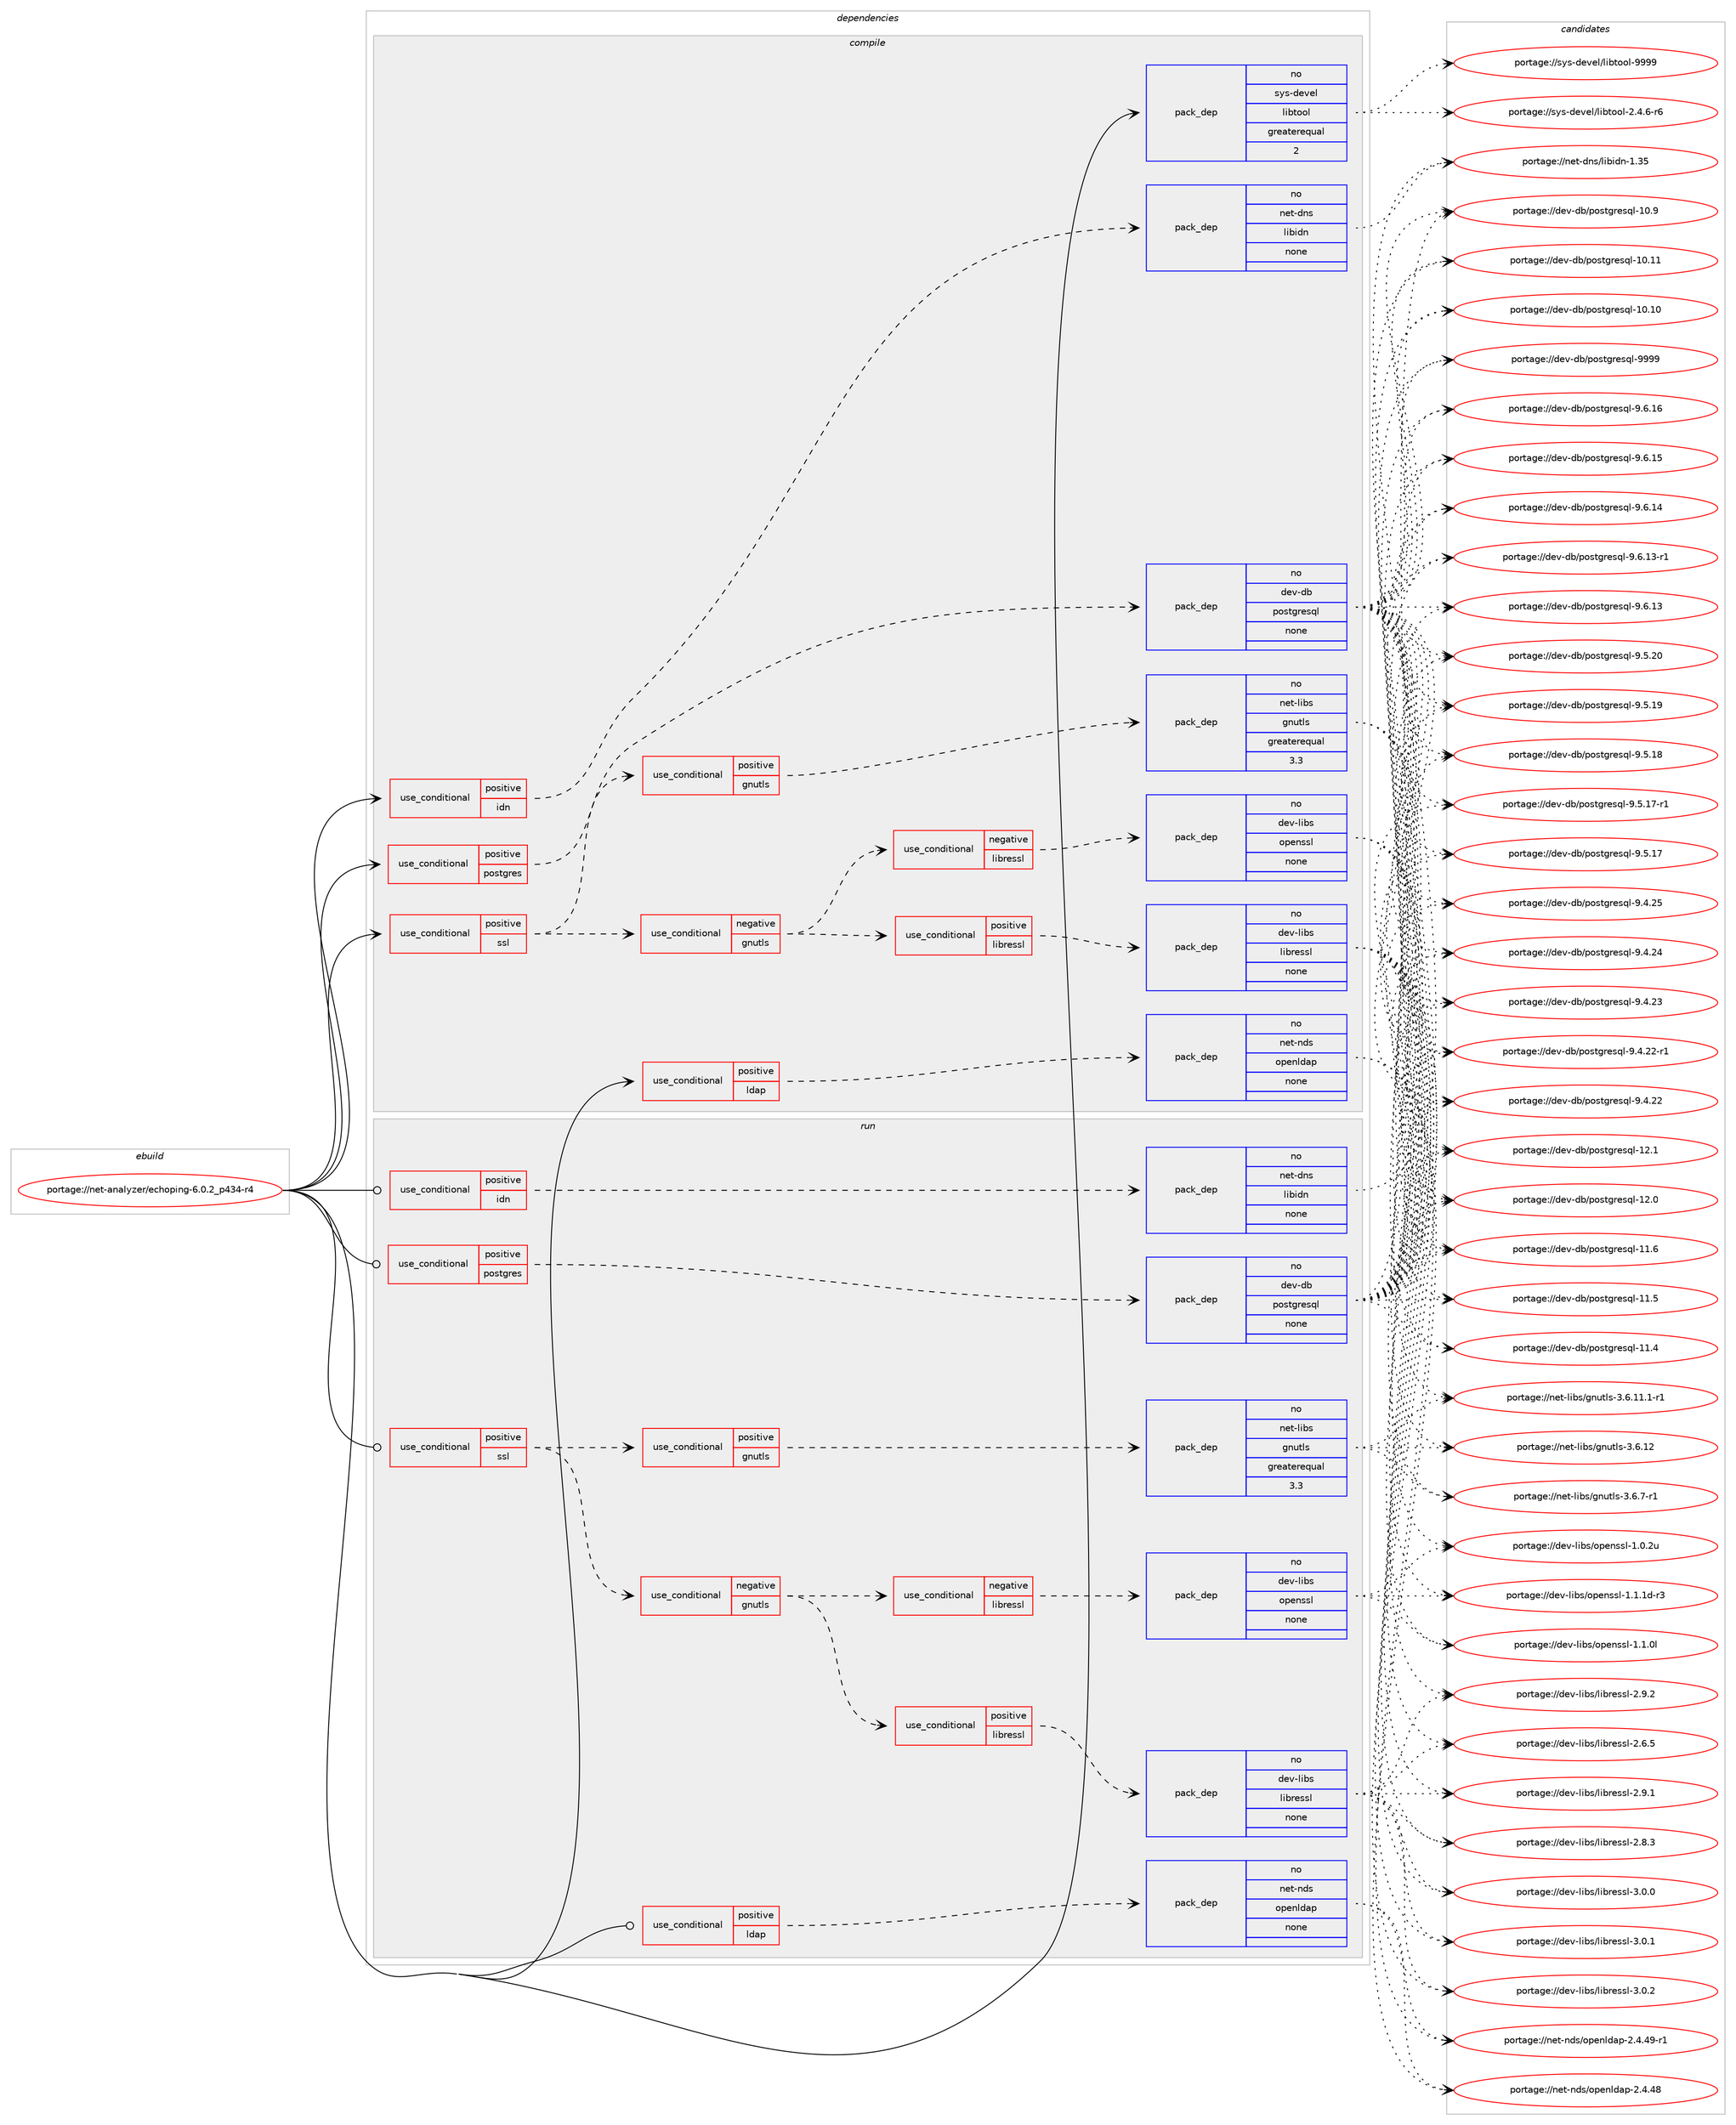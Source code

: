 digraph prolog {

# *************
# Graph options
# *************

newrank=true;
concentrate=true;
compound=true;
graph [rankdir=LR,fontname=Helvetica,fontsize=10,ranksep=1.5];#, ranksep=2.5, nodesep=0.2];
edge  [arrowhead=vee];
node  [fontname=Helvetica,fontsize=10];

# **********
# The ebuild
# **********

subgraph cluster_leftcol {
color=gray;
rank=same;
label=<<i>ebuild</i>>;
id [label="portage://net-analyzer/echoping-6.0.2_p434-r4", color=red, width=4, href="../net-analyzer/echoping-6.0.2_p434-r4.svg"];
}

# ****************
# The dependencies
# ****************

subgraph cluster_midcol {
color=gray;
label=<<i>dependencies</i>>;
subgraph cluster_compile {
fillcolor="#eeeeee";
style=filled;
label=<<i>compile</i>>;
subgraph cond35590 {
dependency157521 [label=<<TABLE BORDER="0" CELLBORDER="1" CELLSPACING="0" CELLPADDING="4"><TR><TD ROWSPAN="3" CELLPADDING="10">use_conditional</TD></TR><TR><TD>positive</TD></TR><TR><TD>idn</TD></TR></TABLE>>, shape=none, color=red];
subgraph pack119348 {
dependency157522 [label=<<TABLE BORDER="0" CELLBORDER="1" CELLSPACING="0" CELLPADDING="4" WIDTH="220"><TR><TD ROWSPAN="6" CELLPADDING="30">pack_dep</TD></TR><TR><TD WIDTH="110">no</TD></TR><TR><TD>net-dns</TD></TR><TR><TD>libidn</TD></TR><TR><TD>none</TD></TR><TR><TD></TD></TR></TABLE>>, shape=none, color=blue];
}
dependency157521:e -> dependency157522:w [weight=20,style="dashed",arrowhead="vee"];
}
id:e -> dependency157521:w [weight=20,style="solid",arrowhead="vee"];
subgraph cond35591 {
dependency157523 [label=<<TABLE BORDER="0" CELLBORDER="1" CELLSPACING="0" CELLPADDING="4"><TR><TD ROWSPAN="3" CELLPADDING="10">use_conditional</TD></TR><TR><TD>positive</TD></TR><TR><TD>ldap</TD></TR></TABLE>>, shape=none, color=red];
subgraph pack119349 {
dependency157524 [label=<<TABLE BORDER="0" CELLBORDER="1" CELLSPACING="0" CELLPADDING="4" WIDTH="220"><TR><TD ROWSPAN="6" CELLPADDING="30">pack_dep</TD></TR><TR><TD WIDTH="110">no</TD></TR><TR><TD>net-nds</TD></TR><TR><TD>openldap</TD></TR><TR><TD>none</TD></TR><TR><TD></TD></TR></TABLE>>, shape=none, color=blue];
}
dependency157523:e -> dependency157524:w [weight=20,style="dashed",arrowhead="vee"];
}
id:e -> dependency157523:w [weight=20,style="solid",arrowhead="vee"];
subgraph cond35592 {
dependency157525 [label=<<TABLE BORDER="0" CELLBORDER="1" CELLSPACING="0" CELLPADDING="4"><TR><TD ROWSPAN="3" CELLPADDING="10">use_conditional</TD></TR><TR><TD>positive</TD></TR><TR><TD>postgres</TD></TR></TABLE>>, shape=none, color=red];
subgraph pack119350 {
dependency157526 [label=<<TABLE BORDER="0" CELLBORDER="1" CELLSPACING="0" CELLPADDING="4" WIDTH="220"><TR><TD ROWSPAN="6" CELLPADDING="30">pack_dep</TD></TR><TR><TD WIDTH="110">no</TD></TR><TR><TD>dev-db</TD></TR><TR><TD>postgresql</TD></TR><TR><TD>none</TD></TR><TR><TD></TD></TR></TABLE>>, shape=none, color=blue];
}
dependency157525:e -> dependency157526:w [weight=20,style="dashed",arrowhead="vee"];
}
id:e -> dependency157525:w [weight=20,style="solid",arrowhead="vee"];
subgraph cond35593 {
dependency157527 [label=<<TABLE BORDER="0" CELLBORDER="1" CELLSPACING="0" CELLPADDING="4"><TR><TD ROWSPAN="3" CELLPADDING="10">use_conditional</TD></TR><TR><TD>positive</TD></TR><TR><TD>ssl</TD></TR></TABLE>>, shape=none, color=red];
subgraph cond35594 {
dependency157528 [label=<<TABLE BORDER="0" CELLBORDER="1" CELLSPACING="0" CELLPADDING="4"><TR><TD ROWSPAN="3" CELLPADDING="10">use_conditional</TD></TR><TR><TD>positive</TD></TR><TR><TD>gnutls</TD></TR></TABLE>>, shape=none, color=red];
subgraph pack119351 {
dependency157529 [label=<<TABLE BORDER="0" CELLBORDER="1" CELLSPACING="0" CELLPADDING="4" WIDTH="220"><TR><TD ROWSPAN="6" CELLPADDING="30">pack_dep</TD></TR><TR><TD WIDTH="110">no</TD></TR><TR><TD>net-libs</TD></TR><TR><TD>gnutls</TD></TR><TR><TD>greaterequal</TD></TR><TR><TD>3.3</TD></TR></TABLE>>, shape=none, color=blue];
}
dependency157528:e -> dependency157529:w [weight=20,style="dashed",arrowhead="vee"];
}
dependency157527:e -> dependency157528:w [weight=20,style="dashed",arrowhead="vee"];
subgraph cond35595 {
dependency157530 [label=<<TABLE BORDER="0" CELLBORDER="1" CELLSPACING="0" CELLPADDING="4"><TR><TD ROWSPAN="3" CELLPADDING="10">use_conditional</TD></TR><TR><TD>negative</TD></TR><TR><TD>gnutls</TD></TR></TABLE>>, shape=none, color=red];
subgraph cond35596 {
dependency157531 [label=<<TABLE BORDER="0" CELLBORDER="1" CELLSPACING="0" CELLPADDING="4"><TR><TD ROWSPAN="3" CELLPADDING="10">use_conditional</TD></TR><TR><TD>negative</TD></TR><TR><TD>libressl</TD></TR></TABLE>>, shape=none, color=red];
subgraph pack119352 {
dependency157532 [label=<<TABLE BORDER="0" CELLBORDER="1" CELLSPACING="0" CELLPADDING="4" WIDTH="220"><TR><TD ROWSPAN="6" CELLPADDING="30">pack_dep</TD></TR><TR><TD WIDTH="110">no</TD></TR><TR><TD>dev-libs</TD></TR><TR><TD>openssl</TD></TR><TR><TD>none</TD></TR><TR><TD></TD></TR></TABLE>>, shape=none, color=blue];
}
dependency157531:e -> dependency157532:w [weight=20,style="dashed",arrowhead="vee"];
}
dependency157530:e -> dependency157531:w [weight=20,style="dashed",arrowhead="vee"];
subgraph cond35597 {
dependency157533 [label=<<TABLE BORDER="0" CELLBORDER="1" CELLSPACING="0" CELLPADDING="4"><TR><TD ROWSPAN="3" CELLPADDING="10">use_conditional</TD></TR><TR><TD>positive</TD></TR><TR><TD>libressl</TD></TR></TABLE>>, shape=none, color=red];
subgraph pack119353 {
dependency157534 [label=<<TABLE BORDER="0" CELLBORDER="1" CELLSPACING="0" CELLPADDING="4" WIDTH="220"><TR><TD ROWSPAN="6" CELLPADDING="30">pack_dep</TD></TR><TR><TD WIDTH="110">no</TD></TR><TR><TD>dev-libs</TD></TR><TR><TD>libressl</TD></TR><TR><TD>none</TD></TR><TR><TD></TD></TR></TABLE>>, shape=none, color=blue];
}
dependency157533:e -> dependency157534:w [weight=20,style="dashed",arrowhead="vee"];
}
dependency157530:e -> dependency157533:w [weight=20,style="dashed",arrowhead="vee"];
}
dependency157527:e -> dependency157530:w [weight=20,style="dashed",arrowhead="vee"];
}
id:e -> dependency157527:w [weight=20,style="solid",arrowhead="vee"];
subgraph pack119354 {
dependency157535 [label=<<TABLE BORDER="0" CELLBORDER="1" CELLSPACING="0" CELLPADDING="4" WIDTH="220"><TR><TD ROWSPAN="6" CELLPADDING="30">pack_dep</TD></TR><TR><TD WIDTH="110">no</TD></TR><TR><TD>sys-devel</TD></TR><TR><TD>libtool</TD></TR><TR><TD>greaterequal</TD></TR><TR><TD>2</TD></TR></TABLE>>, shape=none, color=blue];
}
id:e -> dependency157535:w [weight=20,style="solid",arrowhead="vee"];
}
subgraph cluster_compileandrun {
fillcolor="#eeeeee";
style=filled;
label=<<i>compile and run</i>>;
}
subgraph cluster_run {
fillcolor="#eeeeee";
style=filled;
label=<<i>run</i>>;
subgraph cond35598 {
dependency157536 [label=<<TABLE BORDER="0" CELLBORDER="1" CELLSPACING="0" CELLPADDING="4"><TR><TD ROWSPAN="3" CELLPADDING="10">use_conditional</TD></TR><TR><TD>positive</TD></TR><TR><TD>idn</TD></TR></TABLE>>, shape=none, color=red];
subgraph pack119355 {
dependency157537 [label=<<TABLE BORDER="0" CELLBORDER="1" CELLSPACING="0" CELLPADDING="4" WIDTH="220"><TR><TD ROWSPAN="6" CELLPADDING="30">pack_dep</TD></TR><TR><TD WIDTH="110">no</TD></TR><TR><TD>net-dns</TD></TR><TR><TD>libidn</TD></TR><TR><TD>none</TD></TR><TR><TD></TD></TR></TABLE>>, shape=none, color=blue];
}
dependency157536:e -> dependency157537:w [weight=20,style="dashed",arrowhead="vee"];
}
id:e -> dependency157536:w [weight=20,style="solid",arrowhead="odot"];
subgraph cond35599 {
dependency157538 [label=<<TABLE BORDER="0" CELLBORDER="1" CELLSPACING="0" CELLPADDING="4"><TR><TD ROWSPAN="3" CELLPADDING="10">use_conditional</TD></TR><TR><TD>positive</TD></TR><TR><TD>ldap</TD></TR></TABLE>>, shape=none, color=red];
subgraph pack119356 {
dependency157539 [label=<<TABLE BORDER="0" CELLBORDER="1" CELLSPACING="0" CELLPADDING="4" WIDTH="220"><TR><TD ROWSPAN="6" CELLPADDING="30">pack_dep</TD></TR><TR><TD WIDTH="110">no</TD></TR><TR><TD>net-nds</TD></TR><TR><TD>openldap</TD></TR><TR><TD>none</TD></TR><TR><TD></TD></TR></TABLE>>, shape=none, color=blue];
}
dependency157538:e -> dependency157539:w [weight=20,style="dashed",arrowhead="vee"];
}
id:e -> dependency157538:w [weight=20,style="solid",arrowhead="odot"];
subgraph cond35600 {
dependency157540 [label=<<TABLE BORDER="0" CELLBORDER="1" CELLSPACING="0" CELLPADDING="4"><TR><TD ROWSPAN="3" CELLPADDING="10">use_conditional</TD></TR><TR><TD>positive</TD></TR><TR><TD>postgres</TD></TR></TABLE>>, shape=none, color=red];
subgraph pack119357 {
dependency157541 [label=<<TABLE BORDER="0" CELLBORDER="1" CELLSPACING="0" CELLPADDING="4" WIDTH="220"><TR><TD ROWSPAN="6" CELLPADDING="30">pack_dep</TD></TR><TR><TD WIDTH="110">no</TD></TR><TR><TD>dev-db</TD></TR><TR><TD>postgresql</TD></TR><TR><TD>none</TD></TR><TR><TD></TD></TR></TABLE>>, shape=none, color=blue];
}
dependency157540:e -> dependency157541:w [weight=20,style="dashed",arrowhead="vee"];
}
id:e -> dependency157540:w [weight=20,style="solid",arrowhead="odot"];
subgraph cond35601 {
dependency157542 [label=<<TABLE BORDER="0" CELLBORDER="1" CELLSPACING="0" CELLPADDING="4"><TR><TD ROWSPAN="3" CELLPADDING="10">use_conditional</TD></TR><TR><TD>positive</TD></TR><TR><TD>ssl</TD></TR></TABLE>>, shape=none, color=red];
subgraph cond35602 {
dependency157543 [label=<<TABLE BORDER="0" CELLBORDER="1" CELLSPACING="0" CELLPADDING="4"><TR><TD ROWSPAN="3" CELLPADDING="10">use_conditional</TD></TR><TR><TD>positive</TD></TR><TR><TD>gnutls</TD></TR></TABLE>>, shape=none, color=red];
subgraph pack119358 {
dependency157544 [label=<<TABLE BORDER="0" CELLBORDER="1" CELLSPACING="0" CELLPADDING="4" WIDTH="220"><TR><TD ROWSPAN="6" CELLPADDING="30">pack_dep</TD></TR><TR><TD WIDTH="110">no</TD></TR><TR><TD>net-libs</TD></TR><TR><TD>gnutls</TD></TR><TR><TD>greaterequal</TD></TR><TR><TD>3.3</TD></TR></TABLE>>, shape=none, color=blue];
}
dependency157543:e -> dependency157544:w [weight=20,style="dashed",arrowhead="vee"];
}
dependency157542:e -> dependency157543:w [weight=20,style="dashed",arrowhead="vee"];
subgraph cond35603 {
dependency157545 [label=<<TABLE BORDER="0" CELLBORDER="1" CELLSPACING="0" CELLPADDING="4"><TR><TD ROWSPAN="3" CELLPADDING="10">use_conditional</TD></TR><TR><TD>negative</TD></TR><TR><TD>gnutls</TD></TR></TABLE>>, shape=none, color=red];
subgraph cond35604 {
dependency157546 [label=<<TABLE BORDER="0" CELLBORDER="1" CELLSPACING="0" CELLPADDING="4"><TR><TD ROWSPAN="3" CELLPADDING="10">use_conditional</TD></TR><TR><TD>negative</TD></TR><TR><TD>libressl</TD></TR></TABLE>>, shape=none, color=red];
subgraph pack119359 {
dependency157547 [label=<<TABLE BORDER="0" CELLBORDER="1" CELLSPACING="0" CELLPADDING="4" WIDTH="220"><TR><TD ROWSPAN="6" CELLPADDING="30">pack_dep</TD></TR><TR><TD WIDTH="110">no</TD></TR><TR><TD>dev-libs</TD></TR><TR><TD>openssl</TD></TR><TR><TD>none</TD></TR><TR><TD></TD></TR></TABLE>>, shape=none, color=blue];
}
dependency157546:e -> dependency157547:w [weight=20,style="dashed",arrowhead="vee"];
}
dependency157545:e -> dependency157546:w [weight=20,style="dashed",arrowhead="vee"];
subgraph cond35605 {
dependency157548 [label=<<TABLE BORDER="0" CELLBORDER="1" CELLSPACING="0" CELLPADDING="4"><TR><TD ROWSPAN="3" CELLPADDING="10">use_conditional</TD></TR><TR><TD>positive</TD></TR><TR><TD>libressl</TD></TR></TABLE>>, shape=none, color=red];
subgraph pack119360 {
dependency157549 [label=<<TABLE BORDER="0" CELLBORDER="1" CELLSPACING="0" CELLPADDING="4" WIDTH="220"><TR><TD ROWSPAN="6" CELLPADDING="30">pack_dep</TD></TR><TR><TD WIDTH="110">no</TD></TR><TR><TD>dev-libs</TD></TR><TR><TD>libressl</TD></TR><TR><TD>none</TD></TR><TR><TD></TD></TR></TABLE>>, shape=none, color=blue];
}
dependency157548:e -> dependency157549:w [weight=20,style="dashed",arrowhead="vee"];
}
dependency157545:e -> dependency157548:w [weight=20,style="dashed",arrowhead="vee"];
}
dependency157542:e -> dependency157545:w [weight=20,style="dashed",arrowhead="vee"];
}
id:e -> dependency157542:w [weight=20,style="solid",arrowhead="odot"];
}
}

# **************
# The candidates
# **************

subgraph cluster_choices {
rank=same;
color=gray;
label=<<i>candidates</i>>;

subgraph choice119348 {
color=black;
nodesep=1;
choice1101011164510011011547108105981051001104549465153 [label="portage://net-dns/libidn-1.35", color=red, width=4,href="../net-dns/libidn-1.35.svg"];
dependency157522:e -> choice1101011164510011011547108105981051001104549465153:w [style=dotted,weight="100"];
}
subgraph choice119349 {
color=black;
nodesep=1;
choice110101116451101001154711111210111010810097112455046524652574511449 [label="portage://net-nds/openldap-2.4.49-r1", color=red, width=4,href="../net-nds/openldap-2.4.49-r1.svg"];
choice11010111645110100115471111121011101081009711245504652465256 [label="portage://net-nds/openldap-2.4.48", color=red, width=4,href="../net-nds/openldap-2.4.48.svg"];
dependency157524:e -> choice110101116451101001154711111210111010810097112455046524652574511449:w [style=dotted,weight="100"];
dependency157524:e -> choice11010111645110100115471111121011101081009711245504652465256:w [style=dotted,weight="100"];
}
subgraph choice119350 {
color=black;
nodesep=1;
choice1001011184510098471121111151161031141011151131084557575757 [label="portage://dev-db/postgresql-9999", color=red, width=4,href="../dev-db/postgresql-9999.svg"];
choice10010111845100984711211111511610311410111511310845574654464954 [label="portage://dev-db/postgresql-9.6.16", color=red, width=4,href="../dev-db/postgresql-9.6.16.svg"];
choice10010111845100984711211111511610311410111511310845574654464953 [label="portage://dev-db/postgresql-9.6.15", color=red, width=4,href="../dev-db/postgresql-9.6.15.svg"];
choice10010111845100984711211111511610311410111511310845574654464952 [label="portage://dev-db/postgresql-9.6.14", color=red, width=4,href="../dev-db/postgresql-9.6.14.svg"];
choice100101118451009847112111115116103114101115113108455746544649514511449 [label="portage://dev-db/postgresql-9.6.13-r1", color=red, width=4,href="../dev-db/postgresql-9.6.13-r1.svg"];
choice10010111845100984711211111511610311410111511310845574654464951 [label="portage://dev-db/postgresql-9.6.13", color=red, width=4,href="../dev-db/postgresql-9.6.13.svg"];
choice10010111845100984711211111511610311410111511310845574653465048 [label="portage://dev-db/postgresql-9.5.20", color=red, width=4,href="../dev-db/postgresql-9.5.20.svg"];
choice10010111845100984711211111511610311410111511310845574653464957 [label="portage://dev-db/postgresql-9.5.19", color=red, width=4,href="../dev-db/postgresql-9.5.19.svg"];
choice10010111845100984711211111511610311410111511310845574653464956 [label="portage://dev-db/postgresql-9.5.18", color=red, width=4,href="../dev-db/postgresql-9.5.18.svg"];
choice100101118451009847112111115116103114101115113108455746534649554511449 [label="portage://dev-db/postgresql-9.5.17-r1", color=red, width=4,href="../dev-db/postgresql-9.5.17-r1.svg"];
choice10010111845100984711211111511610311410111511310845574653464955 [label="portage://dev-db/postgresql-9.5.17", color=red, width=4,href="../dev-db/postgresql-9.5.17.svg"];
choice10010111845100984711211111511610311410111511310845574652465053 [label="portage://dev-db/postgresql-9.4.25", color=red, width=4,href="../dev-db/postgresql-9.4.25.svg"];
choice10010111845100984711211111511610311410111511310845574652465052 [label="portage://dev-db/postgresql-9.4.24", color=red, width=4,href="../dev-db/postgresql-9.4.24.svg"];
choice10010111845100984711211111511610311410111511310845574652465051 [label="portage://dev-db/postgresql-9.4.23", color=red, width=4,href="../dev-db/postgresql-9.4.23.svg"];
choice100101118451009847112111115116103114101115113108455746524650504511449 [label="portage://dev-db/postgresql-9.4.22-r1", color=red, width=4,href="../dev-db/postgresql-9.4.22-r1.svg"];
choice10010111845100984711211111511610311410111511310845574652465050 [label="portage://dev-db/postgresql-9.4.22", color=red, width=4,href="../dev-db/postgresql-9.4.22.svg"];
choice1001011184510098471121111151161031141011151131084549504649 [label="portage://dev-db/postgresql-12.1", color=red, width=4,href="../dev-db/postgresql-12.1.svg"];
choice1001011184510098471121111151161031141011151131084549504648 [label="portage://dev-db/postgresql-12.0", color=red, width=4,href="../dev-db/postgresql-12.0.svg"];
choice1001011184510098471121111151161031141011151131084549494654 [label="portage://dev-db/postgresql-11.6", color=red, width=4,href="../dev-db/postgresql-11.6.svg"];
choice1001011184510098471121111151161031141011151131084549494653 [label="portage://dev-db/postgresql-11.5", color=red, width=4,href="../dev-db/postgresql-11.5.svg"];
choice1001011184510098471121111151161031141011151131084549494652 [label="portage://dev-db/postgresql-11.4", color=red, width=4,href="../dev-db/postgresql-11.4.svg"];
choice1001011184510098471121111151161031141011151131084549484657 [label="portage://dev-db/postgresql-10.9", color=red, width=4,href="../dev-db/postgresql-10.9.svg"];
choice100101118451009847112111115116103114101115113108454948464949 [label="portage://dev-db/postgresql-10.11", color=red, width=4,href="../dev-db/postgresql-10.11.svg"];
choice100101118451009847112111115116103114101115113108454948464948 [label="portage://dev-db/postgresql-10.10", color=red, width=4,href="../dev-db/postgresql-10.10.svg"];
dependency157526:e -> choice1001011184510098471121111151161031141011151131084557575757:w [style=dotted,weight="100"];
dependency157526:e -> choice10010111845100984711211111511610311410111511310845574654464954:w [style=dotted,weight="100"];
dependency157526:e -> choice10010111845100984711211111511610311410111511310845574654464953:w [style=dotted,weight="100"];
dependency157526:e -> choice10010111845100984711211111511610311410111511310845574654464952:w [style=dotted,weight="100"];
dependency157526:e -> choice100101118451009847112111115116103114101115113108455746544649514511449:w [style=dotted,weight="100"];
dependency157526:e -> choice10010111845100984711211111511610311410111511310845574654464951:w [style=dotted,weight="100"];
dependency157526:e -> choice10010111845100984711211111511610311410111511310845574653465048:w [style=dotted,weight="100"];
dependency157526:e -> choice10010111845100984711211111511610311410111511310845574653464957:w [style=dotted,weight="100"];
dependency157526:e -> choice10010111845100984711211111511610311410111511310845574653464956:w [style=dotted,weight="100"];
dependency157526:e -> choice100101118451009847112111115116103114101115113108455746534649554511449:w [style=dotted,weight="100"];
dependency157526:e -> choice10010111845100984711211111511610311410111511310845574653464955:w [style=dotted,weight="100"];
dependency157526:e -> choice10010111845100984711211111511610311410111511310845574652465053:w [style=dotted,weight="100"];
dependency157526:e -> choice10010111845100984711211111511610311410111511310845574652465052:w [style=dotted,weight="100"];
dependency157526:e -> choice10010111845100984711211111511610311410111511310845574652465051:w [style=dotted,weight="100"];
dependency157526:e -> choice100101118451009847112111115116103114101115113108455746524650504511449:w [style=dotted,weight="100"];
dependency157526:e -> choice10010111845100984711211111511610311410111511310845574652465050:w [style=dotted,weight="100"];
dependency157526:e -> choice1001011184510098471121111151161031141011151131084549504649:w [style=dotted,weight="100"];
dependency157526:e -> choice1001011184510098471121111151161031141011151131084549504648:w [style=dotted,weight="100"];
dependency157526:e -> choice1001011184510098471121111151161031141011151131084549494654:w [style=dotted,weight="100"];
dependency157526:e -> choice1001011184510098471121111151161031141011151131084549494653:w [style=dotted,weight="100"];
dependency157526:e -> choice1001011184510098471121111151161031141011151131084549494652:w [style=dotted,weight="100"];
dependency157526:e -> choice1001011184510098471121111151161031141011151131084549484657:w [style=dotted,weight="100"];
dependency157526:e -> choice100101118451009847112111115116103114101115113108454948464949:w [style=dotted,weight="100"];
dependency157526:e -> choice100101118451009847112111115116103114101115113108454948464948:w [style=dotted,weight="100"];
}
subgraph choice119351 {
color=black;
nodesep=1;
choice1101011164510810598115471031101171161081154551465446554511449 [label="portage://net-libs/gnutls-3.6.7-r1", color=red, width=4,href="../net-libs/gnutls-3.6.7-r1.svg"];
choice11010111645108105981154710311011711610811545514654464950 [label="portage://net-libs/gnutls-3.6.12", color=red, width=4,href="../net-libs/gnutls-3.6.12.svg"];
choice1101011164510810598115471031101171161081154551465446494946494511449 [label="portage://net-libs/gnutls-3.6.11.1-r1", color=red, width=4,href="../net-libs/gnutls-3.6.11.1-r1.svg"];
dependency157529:e -> choice1101011164510810598115471031101171161081154551465446554511449:w [style=dotted,weight="100"];
dependency157529:e -> choice11010111645108105981154710311011711610811545514654464950:w [style=dotted,weight="100"];
dependency157529:e -> choice1101011164510810598115471031101171161081154551465446494946494511449:w [style=dotted,weight="100"];
}
subgraph choice119352 {
color=black;
nodesep=1;
choice1001011184510810598115471111121011101151151084549464946491004511451 [label="portage://dev-libs/openssl-1.1.1d-r3", color=red, width=4,href="../dev-libs/openssl-1.1.1d-r3.svg"];
choice100101118451081059811547111112101110115115108454946494648108 [label="portage://dev-libs/openssl-1.1.0l", color=red, width=4,href="../dev-libs/openssl-1.1.0l.svg"];
choice100101118451081059811547111112101110115115108454946484650117 [label="portage://dev-libs/openssl-1.0.2u", color=red, width=4,href="../dev-libs/openssl-1.0.2u.svg"];
dependency157532:e -> choice1001011184510810598115471111121011101151151084549464946491004511451:w [style=dotted,weight="100"];
dependency157532:e -> choice100101118451081059811547111112101110115115108454946494648108:w [style=dotted,weight="100"];
dependency157532:e -> choice100101118451081059811547111112101110115115108454946484650117:w [style=dotted,weight="100"];
}
subgraph choice119353 {
color=black;
nodesep=1;
choice10010111845108105981154710810598114101115115108455146484650 [label="portage://dev-libs/libressl-3.0.2", color=red, width=4,href="../dev-libs/libressl-3.0.2.svg"];
choice10010111845108105981154710810598114101115115108455146484649 [label="portage://dev-libs/libressl-3.0.1", color=red, width=4,href="../dev-libs/libressl-3.0.1.svg"];
choice10010111845108105981154710810598114101115115108455146484648 [label="portage://dev-libs/libressl-3.0.0", color=red, width=4,href="../dev-libs/libressl-3.0.0.svg"];
choice10010111845108105981154710810598114101115115108455046574650 [label="portage://dev-libs/libressl-2.9.2", color=red, width=4,href="../dev-libs/libressl-2.9.2.svg"];
choice10010111845108105981154710810598114101115115108455046574649 [label="portage://dev-libs/libressl-2.9.1", color=red, width=4,href="../dev-libs/libressl-2.9.1.svg"];
choice10010111845108105981154710810598114101115115108455046564651 [label="portage://dev-libs/libressl-2.8.3", color=red, width=4,href="../dev-libs/libressl-2.8.3.svg"];
choice10010111845108105981154710810598114101115115108455046544653 [label="portage://dev-libs/libressl-2.6.5", color=red, width=4,href="../dev-libs/libressl-2.6.5.svg"];
dependency157534:e -> choice10010111845108105981154710810598114101115115108455146484650:w [style=dotted,weight="100"];
dependency157534:e -> choice10010111845108105981154710810598114101115115108455146484649:w [style=dotted,weight="100"];
dependency157534:e -> choice10010111845108105981154710810598114101115115108455146484648:w [style=dotted,weight="100"];
dependency157534:e -> choice10010111845108105981154710810598114101115115108455046574650:w [style=dotted,weight="100"];
dependency157534:e -> choice10010111845108105981154710810598114101115115108455046574649:w [style=dotted,weight="100"];
dependency157534:e -> choice10010111845108105981154710810598114101115115108455046564651:w [style=dotted,weight="100"];
dependency157534:e -> choice10010111845108105981154710810598114101115115108455046544653:w [style=dotted,weight="100"];
}
subgraph choice119354 {
color=black;
nodesep=1;
choice1151211154510010111810110847108105981161111111084557575757 [label="portage://sys-devel/libtool-9999", color=red, width=4,href="../sys-devel/libtool-9999.svg"];
choice1151211154510010111810110847108105981161111111084550465246544511454 [label="portage://sys-devel/libtool-2.4.6-r6", color=red, width=4,href="../sys-devel/libtool-2.4.6-r6.svg"];
dependency157535:e -> choice1151211154510010111810110847108105981161111111084557575757:w [style=dotted,weight="100"];
dependency157535:e -> choice1151211154510010111810110847108105981161111111084550465246544511454:w [style=dotted,weight="100"];
}
subgraph choice119355 {
color=black;
nodesep=1;
choice1101011164510011011547108105981051001104549465153 [label="portage://net-dns/libidn-1.35", color=red, width=4,href="../net-dns/libidn-1.35.svg"];
dependency157537:e -> choice1101011164510011011547108105981051001104549465153:w [style=dotted,weight="100"];
}
subgraph choice119356 {
color=black;
nodesep=1;
choice110101116451101001154711111210111010810097112455046524652574511449 [label="portage://net-nds/openldap-2.4.49-r1", color=red, width=4,href="../net-nds/openldap-2.4.49-r1.svg"];
choice11010111645110100115471111121011101081009711245504652465256 [label="portage://net-nds/openldap-2.4.48", color=red, width=4,href="../net-nds/openldap-2.4.48.svg"];
dependency157539:e -> choice110101116451101001154711111210111010810097112455046524652574511449:w [style=dotted,weight="100"];
dependency157539:e -> choice11010111645110100115471111121011101081009711245504652465256:w [style=dotted,weight="100"];
}
subgraph choice119357 {
color=black;
nodesep=1;
choice1001011184510098471121111151161031141011151131084557575757 [label="portage://dev-db/postgresql-9999", color=red, width=4,href="../dev-db/postgresql-9999.svg"];
choice10010111845100984711211111511610311410111511310845574654464954 [label="portage://dev-db/postgresql-9.6.16", color=red, width=4,href="../dev-db/postgresql-9.6.16.svg"];
choice10010111845100984711211111511610311410111511310845574654464953 [label="portage://dev-db/postgresql-9.6.15", color=red, width=4,href="../dev-db/postgresql-9.6.15.svg"];
choice10010111845100984711211111511610311410111511310845574654464952 [label="portage://dev-db/postgresql-9.6.14", color=red, width=4,href="../dev-db/postgresql-9.6.14.svg"];
choice100101118451009847112111115116103114101115113108455746544649514511449 [label="portage://dev-db/postgresql-9.6.13-r1", color=red, width=4,href="../dev-db/postgresql-9.6.13-r1.svg"];
choice10010111845100984711211111511610311410111511310845574654464951 [label="portage://dev-db/postgresql-9.6.13", color=red, width=4,href="../dev-db/postgresql-9.6.13.svg"];
choice10010111845100984711211111511610311410111511310845574653465048 [label="portage://dev-db/postgresql-9.5.20", color=red, width=4,href="../dev-db/postgresql-9.5.20.svg"];
choice10010111845100984711211111511610311410111511310845574653464957 [label="portage://dev-db/postgresql-9.5.19", color=red, width=4,href="../dev-db/postgresql-9.5.19.svg"];
choice10010111845100984711211111511610311410111511310845574653464956 [label="portage://dev-db/postgresql-9.5.18", color=red, width=4,href="../dev-db/postgresql-9.5.18.svg"];
choice100101118451009847112111115116103114101115113108455746534649554511449 [label="portage://dev-db/postgresql-9.5.17-r1", color=red, width=4,href="../dev-db/postgresql-9.5.17-r1.svg"];
choice10010111845100984711211111511610311410111511310845574653464955 [label="portage://dev-db/postgresql-9.5.17", color=red, width=4,href="../dev-db/postgresql-9.5.17.svg"];
choice10010111845100984711211111511610311410111511310845574652465053 [label="portage://dev-db/postgresql-9.4.25", color=red, width=4,href="../dev-db/postgresql-9.4.25.svg"];
choice10010111845100984711211111511610311410111511310845574652465052 [label="portage://dev-db/postgresql-9.4.24", color=red, width=4,href="../dev-db/postgresql-9.4.24.svg"];
choice10010111845100984711211111511610311410111511310845574652465051 [label="portage://dev-db/postgresql-9.4.23", color=red, width=4,href="../dev-db/postgresql-9.4.23.svg"];
choice100101118451009847112111115116103114101115113108455746524650504511449 [label="portage://dev-db/postgresql-9.4.22-r1", color=red, width=4,href="../dev-db/postgresql-9.4.22-r1.svg"];
choice10010111845100984711211111511610311410111511310845574652465050 [label="portage://dev-db/postgresql-9.4.22", color=red, width=4,href="../dev-db/postgresql-9.4.22.svg"];
choice1001011184510098471121111151161031141011151131084549504649 [label="portage://dev-db/postgresql-12.1", color=red, width=4,href="../dev-db/postgresql-12.1.svg"];
choice1001011184510098471121111151161031141011151131084549504648 [label="portage://dev-db/postgresql-12.0", color=red, width=4,href="../dev-db/postgresql-12.0.svg"];
choice1001011184510098471121111151161031141011151131084549494654 [label="portage://dev-db/postgresql-11.6", color=red, width=4,href="../dev-db/postgresql-11.6.svg"];
choice1001011184510098471121111151161031141011151131084549494653 [label="portage://dev-db/postgresql-11.5", color=red, width=4,href="../dev-db/postgresql-11.5.svg"];
choice1001011184510098471121111151161031141011151131084549494652 [label="portage://dev-db/postgresql-11.4", color=red, width=4,href="../dev-db/postgresql-11.4.svg"];
choice1001011184510098471121111151161031141011151131084549484657 [label="portage://dev-db/postgresql-10.9", color=red, width=4,href="../dev-db/postgresql-10.9.svg"];
choice100101118451009847112111115116103114101115113108454948464949 [label="portage://dev-db/postgresql-10.11", color=red, width=4,href="../dev-db/postgresql-10.11.svg"];
choice100101118451009847112111115116103114101115113108454948464948 [label="portage://dev-db/postgresql-10.10", color=red, width=4,href="../dev-db/postgresql-10.10.svg"];
dependency157541:e -> choice1001011184510098471121111151161031141011151131084557575757:w [style=dotted,weight="100"];
dependency157541:e -> choice10010111845100984711211111511610311410111511310845574654464954:w [style=dotted,weight="100"];
dependency157541:e -> choice10010111845100984711211111511610311410111511310845574654464953:w [style=dotted,weight="100"];
dependency157541:e -> choice10010111845100984711211111511610311410111511310845574654464952:w [style=dotted,weight="100"];
dependency157541:e -> choice100101118451009847112111115116103114101115113108455746544649514511449:w [style=dotted,weight="100"];
dependency157541:e -> choice10010111845100984711211111511610311410111511310845574654464951:w [style=dotted,weight="100"];
dependency157541:e -> choice10010111845100984711211111511610311410111511310845574653465048:w [style=dotted,weight="100"];
dependency157541:e -> choice10010111845100984711211111511610311410111511310845574653464957:w [style=dotted,weight="100"];
dependency157541:e -> choice10010111845100984711211111511610311410111511310845574653464956:w [style=dotted,weight="100"];
dependency157541:e -> choice100101118451009847112111115116103114101115113108455746534649554511449:w [style=dotted,weight="100"];
dependency157541:e -> choice10010111845100984711211111511610311410111511310845574653464955:w [style=dotted,weight="100"];
dependency157541:e -> choice10010111845100984711211111511610311410111511310845574652465053:w [style=dotted,weight="100"];
dependency157541:e -> choice10010111845100984711211111511610311410111511310845574652465052:w [style=dotted,weight="100"];
dependency157541:e -> choice10010111845100984711211111511610311410111511310845574652465051:w [style=dotted,weight="100"];
dependency157541:e -> choice100101118451009847112111115116103114101115113108455746524650504511449:w [style=dotted,weight="100"];
dependency157541:e -> choice10010111845100984711211111511610311410111511310845574652465050:w [style=dotted,weight="100"];
dependency157541:e -> choice1001011184510098471121111151161031141011151131084549504649:w [style=dotted,weight="100"];
dependency157541:e -> choice1001011184510098471121111151161031141011151131084549504648:w [style=dotted,weight="100"];
dependency157541:e -> choice1001011184510098471121111151161031141011151131084549494654:w [style=dotted,weight="100"];
dependency157541:e -> choice1001011184510098471121111151161031141011151131084549494653:w [style=dotted,weight="100"];
dependency157541:e -> choice1001011184510098471121111151161031141011151131084549494652:w [style=dotted,weight="100"];
dependency157541:e -> choice1001011184510098471121111151161031141011151131084549484657:w [style=dotted,weight="100"];
dependency157541:e -> choice100101118451009847112111115116103114101115113108454948464949:w [style=dotted,weight="100"];
dependency157541:e -> choice100101118451009847112111115116103114101115113108454948464948:w [style=dotted,weight="100"];
}
subgraph choice119358 {
color=black;
nodesep=1;
choice1101011164510810598115471031101171161081154551465446554511449 [label="portage://net-libs/gnutls-3.6.7-r1", color=red, width=4,href="../net-libs/gnutls-3.6.7-r1.svg"];
choice11010111645108105981154710311011711610811545514654464950 [label="portage://net-libs/gnutls-3.6.12", color=red, width=4,href="../net-libs/gnutls-3.6.12.svg"];
choice1101011164510810598115471031101171161081154551465446494946494511449 [label="portage://net-libs/gnutls-3.6.11.1-r1", color=red, width=4,href="../net-libs/gnutls-3.6.11.1-r1.svg"];
dependency157544:e -> choice1101011164510810598115471031101171161081154551465446554511449:w [style=dotted,weight="100"];
dependency157544:e -> choice11010111645108105981154710311011711610811545514654464950:w [style=dotted,weight="100"];
dependency157544:e -> choice1101011164510810598115471031101171161081154551465446494946494511449:w [style=dotted,weight="100"];
}
subgraph choice119359 {
color=black;
nodesep=1;
choice1001011184510810598115471111121011101151151084549464946491004511451 [label="portage://dev-libs/openssl-1.1.1d-r3", color=red, width=4,href="../dev-libs/openssl-1.1.1d-r3.svg"];
choice100101118451081059811547111112101110115115108454946494648108 [label="portage://dev-libs/openssl-1.1.0l", color=red, width=4,href="../dev-libs/openssl-1.1.0l.svg"];
choice100101118451081059811547111112101110115115108454946484650117 [label="portage://dev-libs/openssl-1.0.2u", color=red, width=4,href="../dev-libs/openssl-1.0.2u.svg"];
dependency157547:e -> choice1001011184510810598115471111121011101151151084549464946491004511451:w [style=dotted,weight="100"];
dependency157547:e -> choice100101118451081059811547111112101110115115108454946494648108:w [style=dotted,weight="100"];
dependency157547:e -> choice100101118451081059811547111112101110115115108454946484650117:w [style=dotted,weight="100"];
}
subgraph choice119360 {
color=black;
nodesep=1;
choice10010111845108105981154710810598114101115115108455146484650 [label="portage://dev-libs/libressl-3.0.2", color=red, width=4,href="../dev-libs/libressl-3.0.2.svg"];
choice10010111845108105981154710810598114101115115108455146484649 [label="portage://dev-libs/libressl-3.0.1", color=red, width=4,href="../dev-libs/libressl-3.0.1.svg"];
choice10010111845108105981154710810598114101115115108455146484648 [label="portage://dev-libs/libressl-3.0.0", color=red, width=4,href="../dev-libs/libressl-3.0.0.svg"];
choice10010111845108105981154710810598114101115115108455046574650 [label="portage://dev-libs/libressl-2.9.2", color=red, width=4,href="../dev-libs/libressl-2.9.2.svg"];
choice10010111845108105981154710810598114101115115108455046574649 [label="portage://dev-libs/libressl-2.9.1", color=red, width=4,href="../dev-libs/libressl-2.9.1.svg"];
choice10010111845108105981154710810598114101115115108455046564651 [label="portage://dev-libs/libressl-2.8.3", color=red, width=4,href="../dev-libs/libressl-2.8.3.svg"];
choice10010111845108105981154710810598114101115115108455046544653 [label="portage://dev-libs/libressl-2.6.5", color=red, width=4,href="../dev-libs/libressl-2.6.5.svg"];
dependency157549:e -> choice10010111845108105981154710810598114101115115108455146484650:w [style=dotted,weight="100"];
dependency157549:e -> choice10010111845108105981154710810598114101115115108455146484649:w [style=dotted,weight="100"];
dependency157549:e -> choice10010111845108105981154710810598114101115115108455146484648:w [style=dotted,weight="100"];
dependency157549:e -> choice10010111845108105981154710810598114101115115108455046574650:w [style=dotted,weight="100"];
dependency157549:e -> choice10010111845108105981154710810598114101115115108455046574649:w [style=dotted,weight="100"];
dependency157549:e -> choice10010111845108105981154710810598114101115115108455046564651:w [style=dotted,weight="100"];
dependency157549:e -> choice10010111845108105981154710810598114101115115108455046544653:w [style=dotted,weight="100"];
}
}

}
